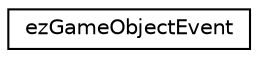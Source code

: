 digraph "Graphical Class Hierarchy"
{
 // LATEX_PDF_SIZE
  edge [fontname="Helvetica",fontsize="10",labelfontname="Helvetica",labelfontsize="10"];
  node [fontname="Helvetica",fontsize="10",shape=record];
  rankdir="LR";
  Node0 [label="ezGameObjectEvent",height=0.2,width=0.4,color="black", fillcolor="white", style="filled",URL="$df/d98/structez_game_object_event.htm",tooltip=" "];
}
